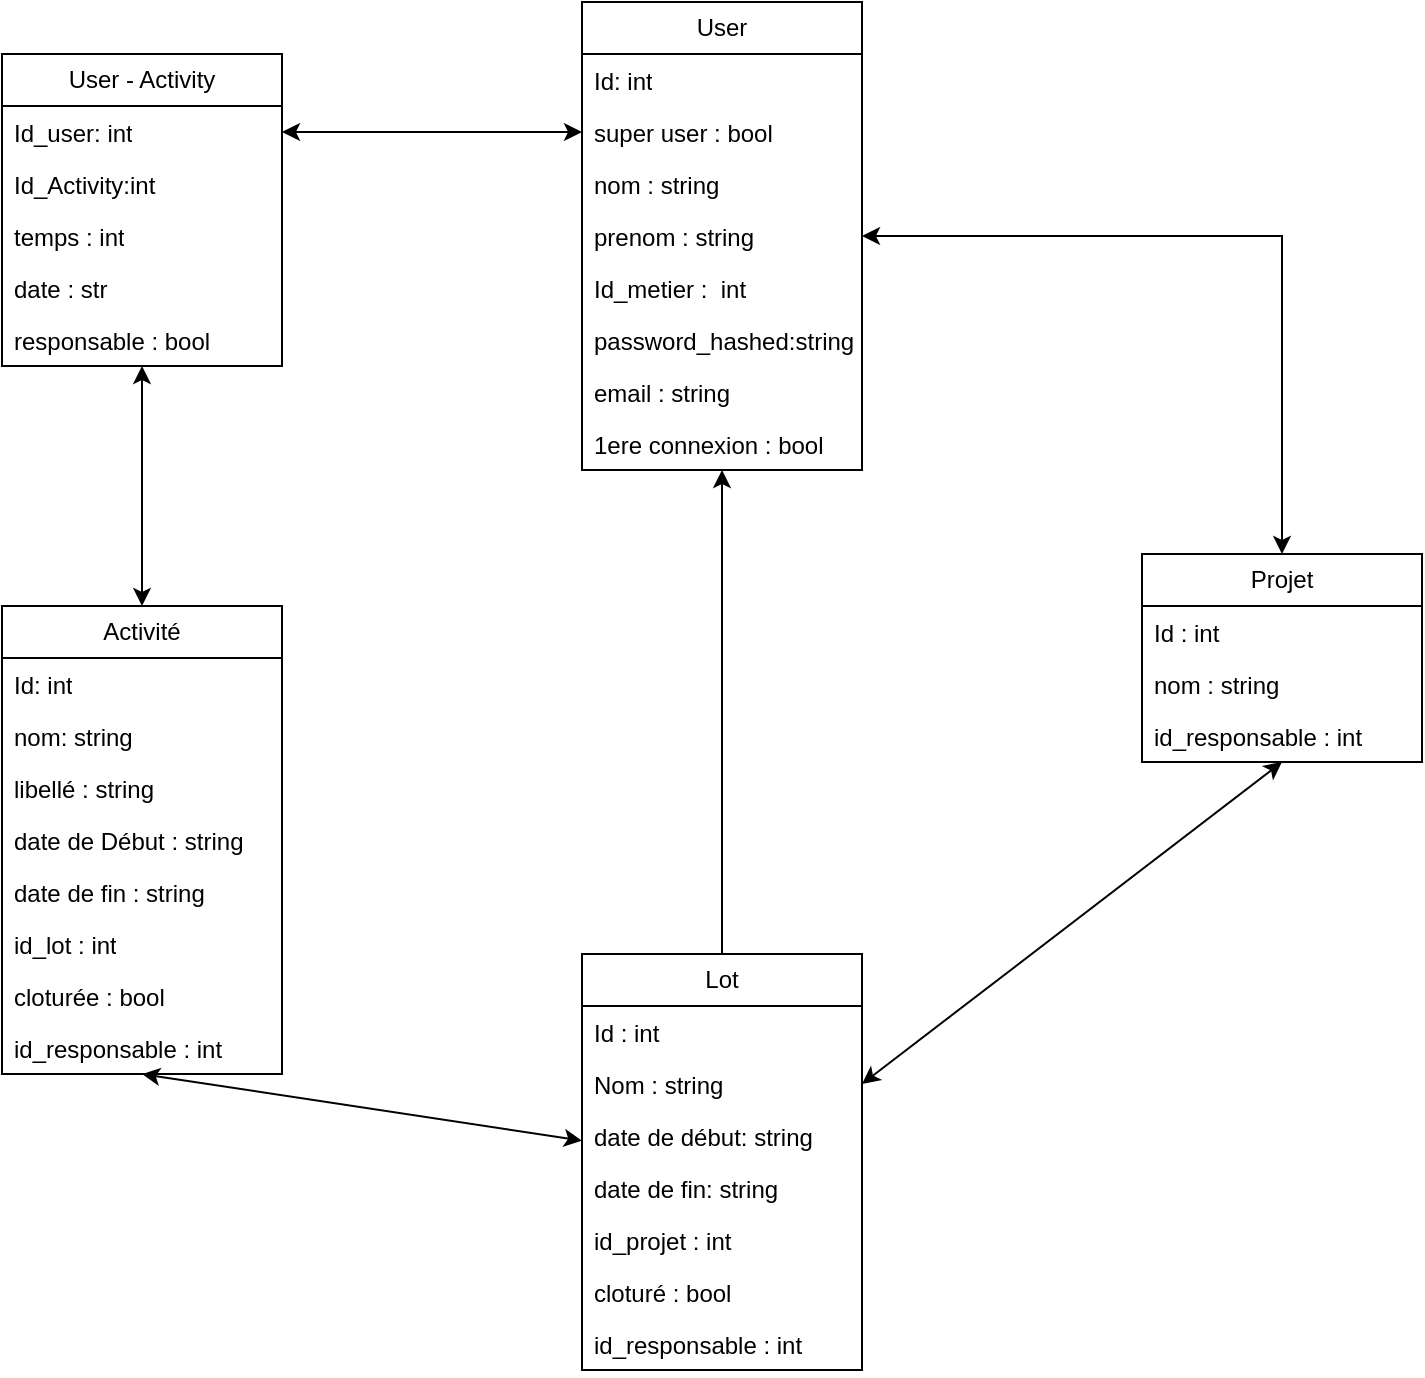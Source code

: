 <mxfile version="28.2.4">
  <diagram id="C5RBs43oDa-KdzZeNtuy" name="Page-1">
    <mxGraphModel dx="1599" dy="795" grid="1" gridSize="10" guides="1" tooltips="1" connect="1" arrows="1" fold="1" page="1" pageScale="1" pageWidth="827" pageHeight="1169" math="0" shadow="0">
      <root>
        <mxCell id="WIyWlLk6GJQsqaUBKTNV-0" />
        <mxCell id="WIyWlLk6GJQsqaUBKTNV-1" parent="WIyWlLk6GJQsqaUBKTNV-0" />
        <mxCell id="Ze_za6Sn1owiez-PfomX-50" value="" style="edgeStyle=orthogonalEdgeStyle;rounded=0;orthogonalLoop=1;jettySize=auto;html=1;startArrow=classic;startFill=1;entryX=1;entryY=0.5;entryDx=0;entryDy=0;" parent="WIyWlLk6GJQsqaUBKTNV-1" source="Ze_za6Sn1owiez-PfomX-31" target="Ze_za6Sn1owiez-PfomX-48" edge="1">
          <mxGeometry relative="1" as="geometry">
            <mxPoint x="250" y="100" as="targetPoint" />
            <Array as="points">
              <mxPoint x="310" y="139" />
              <mxPoint x="310" y="139" />
            </Array>
          </mxGeometry>
        </mxCell>
        <mxCell id="Ze_za6Sn1owiez-PfomX-31" value="User" style="swimlane;fontStyle=0;childLayout=stackLayout;horizontal=1;startSize=26;fillColor=none;horizontalStack=0;resizeParent=1;resizeParentMax=0;resizeLast=0;collapsible=1;marginBottom=0;whiteSpace=wrap;html=1;" parent="WIyWlLk6GJQsqaUBKTNV-1" vertex="1">
          <mxGeometry x="360" y="74" width="140" height="234" as="geometry">
            <mxRectangle x="30" y="150" width="100" height="30" as="alternateBounds" />
          </mxGeometry>
        </mxCell>
        <mxCell id="Ze_za6Sn1owiez-PfomX-105" value="Id: int" style="text;strokeColor=none;fillColor=none;align=left;verticalAlign=top;spacingLeft=4;spacingRight=4;overflow=hidden;rotatable=0;points=[[0,0.5],[1,0.5]];portConstraint=eastwest;whiteSpace=wrap;html=1;" parent="Ze_za6Sn1owiez-PfomX-31" vertex="1">
          <mxGeometry y="26" width="140" height="26" as="geometry" />
        </mxCell>
        <mxCell id="Ze_za6Sn1owiez-PfomX-32" value="super user : bool" style="text;strokeColor=none;fillColor=none;align=left;verticalAlign=top;spacingLeft=4;spacingRight=4;overflow=hidden;rotatable=0;points=[[0,0.5],[1,0.5]];portConstraint=eastwest;whiteSpace=wrap;html=1;" parent="Ze_za6Sn1owiez-PfomX-31" vertex="1">
          <mxGeometry y="52" width="140" height="26" as="geometry" />
        </mxCell>
        <mxCell id="Ze_za6Sn1owiez-PfomX-95" value="nom : string" style="text;strokeColor=none;fillColor=none;align=left;verticalAlign=top;spacingLeft=4;spacingRight=4;overflow=hidden;rotatable=0;points=[[0,0.5],[1,0.5]];portConstraint=eastwest;whiteSpace=wrap;html=1;" parent="Ze_za6Sn1owiez-PfomX-31" vertex="1">
          <mxGeometry y="78" width="140" height="26" as="geometry" />
        </mxCell>
        <mxCell id="Ze_za6Sn1owiez-PfomX-104" value="prenom : string" style="text;strokeColor=none;fillColor=none;align=left;verticalAlign=top;spacingLeft=4;spacingRight=4;overflow=hidden;rotatable=0;points=[[0,0.5],[1,0.5]];portConstraint=eastwest;whiteSpace=wrap;html=1;" parent="Ze_za6Sn1owiez-PfomX-31" vertex="1">
          <mxGeometry y="104" width="140" height="26" as="geometry" />
        </mxCell>
        <mxCell id="Ze_za6Sn1owiez-PfomX-96" value="Id_metier&amp;nbsp;:&amp;nbsp; int" style="text;strokeColor=none;fillColor=none;align=left;verticalAlign=top;spacingLeft=4;spacingRight=4;overflow=hidden;rotatable=0;points=[[0,0.5],[1,0.5]];portConstraint=eastwest;whiteSpace=wrap;html=1;" parent="Ze_za6Sn1owiez-PfomX-31" vertex="1">
          <mxGeometry y="130" width="140" height="26" as="geometry" />
        </mxCell>
        <mxCell id="Ze_za6Sn1owiez-PfomX-33" value="password_hashed:string" style="text;strokeColor=none;fillColor=none;align=left;verticalAlign=top;spacingLeft=4;spacingRight=4;overflow=hidden;rotatable=0;points=[[0,0.5],[1,0.5]];portConstraint=eastwest;whiteSpace=wrap;html=1;" parent="Ze_za6Sn1owiez-PfomX-31" vertex="1">
          <mxGeometry y="156" width="140" height="26" as="geometry" />
        </mxCell>
        <mxCell id="Ze_za6Sn1owiez-PfomX-103" value="email : string" style="text;strokeColor=none;fillColor=none;align=left;verticalAlign=top;spacingLeft=4;spacingRight=4;overflow=hidden;rotatable=0;points=[[0,0.5],[1,0.5]];portConstraint=eastwest;whiteSpace=wrap;html=1;" parent="Ze_za6Sn1owiez-PfomX-31" vertex="1">
          <mxGeometry y="182" width="140" height="26" as="geometry" />
        </mxCell>
        <mxCell id="Ze_za6Sn1owiez-PfomX-102" value="1ere connexion : bool" style="text;strokeColor=none;fillColor=none;align=left;verticalAlign=top;spacingLeft=4;spacingRight=4;overflow=hidden;rotatable=0;points=[[0,0.5],[1,0.5]];portConstraint=eastwest;whiteSpace=wrap;html=1;" parent="Ze_za6Sn1owiez-PfomX-31" vertex="1">
          <mxGeometry y="208" width="140" height="26" as="geometry" />
        </mxCell>
        <mxCell id="Ze_za6Sn1owiez-PfomX-80" value="" style="edgeStyle=orthogonalEdgeStyle;rounded=0;orthogonalLoop=1;jettySize=auto;html=1;startArrow=classic;startFill=1;exitX=1;exitY=0.5;exitDx=0;exitDy=0;" parent="WIyWlLk6GJQsqaUBKTNV-1" source="Ze_za6Sn1owiez-PfomX-31" target="Ze_za6Sn1owiez-PfomX-77" edge="1">
          <mxGeometry relative="1" as="geometry">
            <mxPoint x="710" y="204" as="sourcePoint" />
          </mxGeometry>
        </mxCell>
        <mxCell id="Ze_za6Sn1owiez-PfomX-54" value="" style="rounded=0;orthogonalLoop=1;jettySize=auto;html=1;shape=wire;dashed=1;startArrow=classic;startFill=1;" parent="WIyWlLk6GJQsqaUBKTNV-1" source="Ze_za6Sn1owiez-PfomX-47" target="Ze_za6Sn1owiez-PfomX-51" edge="1">
          <mxGeometry relative="1" as="geometry" />
        </mxCell>
        <mxCell id="Ze_za6Sn1owiez-PfomX-47" value="User - Activity" style="swimlane;fontStyle=0;childLayout=stackLayout;horizontal=1;startSize=26;fillColor=none;horizontalStack=0;resizeParent=1;resizeParentMax=0;resizeLast=0;collapsible=1;marginBottom=0;whiteSpace=wrap;html=1;" parent="WIyWlLk6GJQsqaUBKTNV-1" vertex="1">
          <mxGeometry x="70" y="100" width="140" height="156" as="geometry">
            <mxRectangle x="30" y="150" width="100" height="30" as="alternateBounds" />
          </mxGeometry>
        </mxCell>
        <mxCell id="Ze_za6Sn1owiez-PfomX-48" value="Id_user: int" style="text;strokeColor=none;fillColor=none;align=left;verticalAlign=top;spacingLeft=4;spacingRight=4;overflow=hidden;rotatable=0;points=[[0,0.5],[1,0.5]];portConstraint=eastwest;whiteSpace=wrap;html=1;" parent="Ze_za6Sn1owiez-PfomX-47" vertex="1">
          <mxGeometry y="26" width="140" height="26" as="geometry" />
        </mxCell>
        <mxCell id="Ze_za6Sn1owiez-PfomX-111" value="Id_Activity:int" style="text;strokeColor=none;fillColor=none;align=left;verticalAlign=top;spacingLeft=4;spacingRight=4;overflow=hidden;rotatable=0;points=[[0,0.5],[1,0.5]];portConstraint=eastwest;whiteSpace=wrap;html=1;" parent="Ze_za6Sn1owiez-PfomX-47" vertex="1">
          <mxGeometry y="52" width="140" height="26" as="geometry" />
        </mxCell>
        <mxCell id="Ze_za6Sn1owiez-PfomX-119" value="temps : int" style="text;strokeColor=none;fillColor=none;align=left;verticalAlign=top;spacingLeft=4;spacingRight=4;overflow=hidden;rotatable=0;points=[[0,0.5],[1,0.5]];portConstraint=eastwest;whiteSpace=wrap;html=1;" parent="Ze_za6Sn1owiez-PfomX-47" vertex="1">
          <mxGeometry y="78" width="140" height="26" as="geometry" />
        </mxCell>
        <mxCell id="Ze_za6Sn1owiez-PfomX-118" value="date : str" style="text;strokeColor=none;fillColor=none;align=left;verticalAlign=top;spacingLeft=4;spacingRight=4;overflow=hidden;rotatable=0;points=[[0,0.5],[1,0.5]];portConstraint=eastwest;whiteSpace=wrap;html=1;" parent="Ze_za6Sn1owiez-PfomX-47" vertex="1">
          <mxGeometry y="104" width="140" height="26" as="geometry" />
        </mxCell>
        <mxCell id="Ze_za6Sn1owiez-PfomX-59" value="responsable : bool" style="text;strokeColor=none;fillColor=none;align=left;verticalAlign=top;spacingLeft=4;spacingRight=4;overflow=hidden;rotatable=0;points=[[0,0.5],[1,0.5]];portConstraint=eastwest;whiteSpace=wrap;html=1;" parent="Ze_za6Sn1owiez-PfomX-47" vertex="1">
          <mxGeometry y="130" width="140" height="26" as="geometry" />
        </mxCell>
        <mxCell id="Ze_za6Sn1owiez-PfomX-51" value="Activité" style="swimlane;fontStyle=0;childLayout=stackLayout;horizontal=1;startSize=26;fillColor=none;horizontalStack=0;resizeParent=1;resizeParentMax=0;resizeLast=0;collapsible=1;marginBottom=0;whiteSpace=wrap;html=1;" parent="WIyWlLk6GJQsqaUBKTNV-1" vertex="1">
          <mxGeometry x="70" y="376" width="140" height="234" as="geometry">
            <mxRectangle x="30" y="150" width="100" height="30" as="alternateBounds" />
          </mxGeometry>
        </mxCell>
        <mxCell id="Ze_za6Sn1owiez-PfomX-52" value="Id: int" style="text;strokeColor=none;fillColor=none;align=left;verticalAlign=top;spacingLeft=4;spacingRight=4;overflow=hidden;rotatable=0;points=[[0,0.5],[1,0.5]];portConstraint=eastwest;whiteSpace=wrap;html=1;" parent="Ze_za6Sn1owiez-PfomX-51" vertex="1">
          <mxGeometry y="26" width="140" height="26" as="geometry" />
        </mxCell>
        <mxCell id="Ze_za6Sn1owiez-PfomX-53" value="nom: string" style="text;strokeColor=none;fillColor=none;align=left;verticalAlign=top;spacingLeft=4;spacingRight=4;overflow=hidden;rotatable=0;points=[[0,0.5],[1,0.5]];portConstraint=eastwest;whiteSpace=wrap;html=1;" parent="Ze_za6Sn1owiez-PfomX-51" vertex="1">
          <mxGeometry y="52" width="140" height="26" as="geometry" />
        </mxCell>
        <mxCell id="Ze_za6Sn1owiez-PfomX-55" value="libellé : string" style="text;strokeColor=none;fillColor=none;align=left;verticalAlign=top;spacingLeft=4;spacingRight=4;overflow=hidden;rotatable=0;points=[[0,0.5],[1,0.5]];portConstraint=eastwest;whiteSpace=wrap;html=1;" parent="Ze_za6Sn1owiez-PfomX-51" vertex="1">
          <mxGeometry y="78" width="140" height="26" as="geometry" />
        </mxCell>
        <mxCell id="Ze_za6Sn1owiez-PfomX-56" value="date de Début : string" style="text;strokeColor=none;fillColor=none;align=left;verticalAlign=top;spacingLeft=4;spacingRight=4;overflow=hidden;rotatable=0;points=[[0,0.5],[1,0.5]];portConstraint=eastwest;whiteSpace=wrap;html=1;" parent="Ze_za6Sn1owiez-PfomX-51" vertex="1">
          <mxGeometry y="104" width="140" height="26" as="geometry" />
        </mxCell>
        <mxCell id="Ze_za6Sn1owiez-PfomX-116" value="date de fin : string" style="text;strokeColor=none;fillColor=none;align=left;verticalAlign=top;spacingLeft=4;spacingRight=4;overflow=hidden;rotatable=0;points=[[0,0.5],[1,0.5]];portConstraint=eastwest;whiteSpace=wrap;html=1;" parent="Ze_za6Sn1owiez-PfomX-51" vertex="1">
          <mxGeometry y="130" width="140" height="26" as="geometry" />
        </mxCell>
        <mxCell id="Ze_za6Sn1owiez-PfomX-110" value="id_lot : int" style="text;strokeColor=none;fillColor=none;align=left;verticalAlign=top;spacingLeft=4;spacingRight=4;overflow=hidden;rotatable=0;points=[[0,0.5],[1,0.5]];portConstraint=eastwest;whiteSpace=wrap;html=1;" parent="Ze_za6Sn1owiez-PfomX-51" vertex="1">
          <mxGeometry y="156" width="140" height="26" as="geometry" />
        </mxCell>
        <mxCell id="Ze_za6Sn1owiez-PfomX-120" value="cloturée : bool" style="text;strokeColor=none;fillColor=none;align=left;verticalAlign=top;spacingLeft=4;spacingRight=4;overflow=hidden;rotatable=0;points=[[0,0.5],[1,0.5]];portConstraint=eastwest;whiteSpace=wrap;html=1;" parent="Ze_za6Sn1owiez-PfomX-51" vertex="1">
          <mxGeometry y="182" width="140" height="26" as="geometry" />
        </mxCell>
        <mxCell id="Ze_za6Sn1owiez-PfomX-127" value="id_responsable : int" style="text;strokeColor=none;fillColor=none;align=left;verticalAlign=top;spacingLeft=4;spacingRight=4;overflow=hidden;rotatable=0;points=[[0,0.5],[1,0.5]];portConstraint=eastwest;whiteSpace=wrap;html=1;" parent="Ze_za6Sn1owiez-PfomX-51" vertex="1">
          <mxGeometry y="208" width="140" height="26" as="geometry" />
        </mxCell>
        <mxCell id="Ze_za6Sn1owiez-PfomX-74" value="" style="rounded=0;orthogonalLoop=1;jettySize=auto;html=1;startArrow=classic;startFill=1;exitX=0.5;exitY=1;exitDx=0;exitDy=0;" parent="WIyWlLk6GJQsqaUBKTNV-1" source="Ze_za6Sn1owiez-PfomX-51" target="Ze_za6Sn1owiez-PfomX-71" edge="1">
          <mxGeometry relative="1" as="geometry">
            <mxPoint x="210" y="552.5" as="sourcePoint" />
          </mxGeometry>
        </mxCell>
        <mxCell id="Ze_za6Sn1owiez-PfomX-125" style="edgeStyle=orthogonalEdgeStyle;rounded=0;orthogonalLoop=1;jettySize=auto;html=1;entryX=0.5;entryY=1;entryDx=0;entryDy=0;" parent="WIyWlLk6GJQsqaUBKTNV-1" source="Ze_za6Sn1owiez-PfomX-71" target="Ze_za6Sn1owiez-PfomX-31" edge="1">
          <mxGeometry relative="1" as="geometry" />
        </mxCell>
        <mxCell id="Ze_za6Sn1owiez-PfomX-71" value="Lot" style="swimlane;fontStyle=0;childLayout=stackLayout;horizontal=1;startSize=26;fillColor=none;horizontalStack=0;resizeParent=1;resizeParentMax=0;resizeLast=0;collapsible=1;marginBottom=0;whiteSpace=wrap;html=1;" parent="WIyWlLk6GJQsqaUBKTNV-1" vertex="1">
          <mxGeometry x="360" y="550" width="140" height="208" as="geometry">
            <mxRectangle x="30" y="150" width="100" height="30" as="alternateBounds" />
          </mxGeometry>
        </mxCell>
        <mxCell id="Ze_za6Sn1owiez-PfomX-72" value="Id : int" style="text;strokeColor=none;fillColor=none;align=left;verticalAlign=top;spacingLeft=4;spacingRight=4;overflow=hidden;rotatable=0;points=[[0,0.5],[1,0.5]];portConstraint=eastwest;whiteSpace=wrap;html=1;" parent="Ze_za6Sn1owiez-PfomX-71" vertex="1">
          <mxGeometry y="26" width="140" height="26" as="geometry" />
        </mxCell>
        <mxCell id="Ze_za6Sn1owiez-PfomX-76" value="Nom : string" style="text;strokeColor=none;fillColor=none;align=left;verticalAlign=top;spacingLeft=4;spacingRight=4;overflow=hidden;rotatable=0;points=[[0,0.5],[1,0.5]];portConstraint=eastwest;whiteSpace=wrap;html=1;" parent="Ze_za6Sn1owiez-PfomX-71" vertex="1">
          <mxGeometry y="52" width="140" height="26" as="geometry" />
        </mxCell>
        <mxCell id="Ze_za6Sn1owiez-PfomX-73" value="date de début: string" style="text;strokeColor=none;fillColor=none;align=left;verticalAlign=top;spacingLeft=4;spacingRight=4;overflow=hidden;rotatable=0;points=[[0,0.5],[1,0.5]];portConstraint=eastwest;whiteSpace=wrap;html=1;" parent="Ze_za6Sn1owiez-PfomX-71" vertex="1">
          <mxGeometry y="78" width="140" height="26" as="geometry" />
        </mxCell>
        <mxCell id="Ze_za6Sn1owiez-PfomX-108" value="date de fin: string" style="text;strokeColor=none;fillColor=none;align=left;verticalAlign=top;spacingLeft=4;spacingRight=4;overflow=hidden;rotatable=0;points=[[0,0.5],[1,0.5]];portConstraint=eastwest;whiteSpace=wrap;html=1;" parent="Ze_za6Sn1owiez-PfomX-71" vertex="1">
          <mxGeometry y="104" width="140" height="26" as="geometry" />
        </mxCell>
        <mxCell id="Ze_za6Sn1owiez-PfomX-115" value="id_projet : int" style="text;strokeColor=none;fillColor=none;align=left;verticalAlign=top;spacingLeft=4;spacingRight=4;overflow=hidden;rotatable=0;points=[[0,0.5],[1,0.5]];portConstraint=eastwest;whiteSpace=wrap;html=1;" parent="Ze_za6Sn1owiez-PfomX-71" vertex="1">
          <mxGeometry y="130" width="140" height="26" as="geometry" />
        </mxCell>
        <mxCell id="Ze_za6Sn1owiez-PfomX-121" value="cloturé : bool" style="text;strokeColor=none;fillColor=none;align=left;verticalAlign=top;spacingLeft=4;spacingRight=4;overflow=hidden;rotatable=0;points=[[0,0.5],[1,0.5]];portConstraint=eastwest;whiteSpace=wrap;html=1;" parent="Ze_za6Sn1owiez-PfomX-71" vertex="1">
          <mxGeometry y="156" width="140" height="26" as="geometry" />
        </mxCell>
        <mxCell id="Ze_za6Sn1owiez-PfomX-123" value="id_responsable : int" style="text;strokeColor=none;fillColor=none;align=left;verticalAlign=top;spacingLeft=4;spacingRight=4;overflow=hidden;rotatable=0;points=[[0,0.5],[1,0.5]];portConstraint=eastwest;whiteSpace=wrap;html=1;" parent="Ze_za6Sn1owiez-PfomX-71" vertex="1">
          <mxGeometry y="182" width="140" height="26" as="geometry" />
        </mxCell>
        <mxCell id="Ze_za6Sn1owiez-PfomX-77" value="Projet" style="swimlane;fontStyle=0;childLayout=stackLayout;horizontal=1;startSize=26;fillColor=none;horizontalStack=0;resizeParent=1;resizeParentMax=0;resizeLast=0;collapsible=1;marginBottom=0;whiteSpace=wrap;html=1;" parent="WIyWlLk6GJQsqaUBKTNV-1" vertex="1">
          <mxGeometry x="640" y="350" width="140" height="104" as="geometry">
            <mxRectangle x="30" y="150" width="100" height="30" as="alternateBounds" />
          </mxGeometry>
        </mxCell>
        <mxCell id="Ze_za6Sn1owiez-PfomX-78" value="Id : int" style="text;strokeColor=none;fillColor=none;align=left;verticalAlign=top;spacingLeft=4;spacingRight=4;overflow=hidden;rotatable=0;points=[[0,0.5],[1,0.5]];portConstraint=eastwest;whiteSpace=wrap;html=1;" parent="Ze_za6Sn1owiez-PfomX-77" vertex="1">
          <mxGeometry y="26" width="140" height="26" as="geometry" />
        </mxCell>
        <mxCell id="Ze_za6Sn1owiez-PfomX-106" value="nom : string" style="text;strokeColor=none;fillColor=none;align=left;verticalAlign=top;spacingLeft=4;spacingRight=4;overflow=hidden;rotatable=0;points=[[0,0.5],[1,0.5]];portConstraint=eastwest;whiteSpace=wrap;html=1;" parent="Ze_za6Sn1owiez-PfomX-77" vertex="1">
          <mxGeometry y="52" width="140" height="26" as="geometry" />
        </mxCell>
        <mxCell id="Ze_za6Sn1owiez-PfomX-126" value="id_responsable : int" style="text;strokeColor=none;fillColor=none;align=left;verticalAlign=top;spacingLeft=4;spacingRight=4;overflow=hidden;rotatable=0;points=[[0,0.5],[1,0.5]];portConstraint=eastwest;whiteSpace=wrap;html=1;" parent="Ze_za6Sn1owiez-PfomX-77" vertex="1">
          <mxGeometry y="78" width="140" height="26" as="geometry" />
        </mxCell>
        <mxCell id="Ze_za6Sn1owiez-PfomX-85" style="rounded=0;orthogonalLoop=1;jettySize=auto;html=1;exitX=1;exitY=0.5;exitDx=0;exitDy=0;entryX=0.5;entryY=1;entryDx=0;entryDy=0;startArrow=classic;startFill=1;" parent="WIyWlLk6GJQsqaUBKTNV-1" source="Ze_za6Sn1owiez-PfomX-76" target="Ze_za6Sn1owiez-PfomX-77" edge="1">
          <mxGeometry relative="1" as="geometry">
            <mxPoint x="640" y="529" as="targetPoint" />
          </mxGeometry>
        </mxCell>
      </root>
    </mxGraphModel>
  </diagram>
</mxfile>
